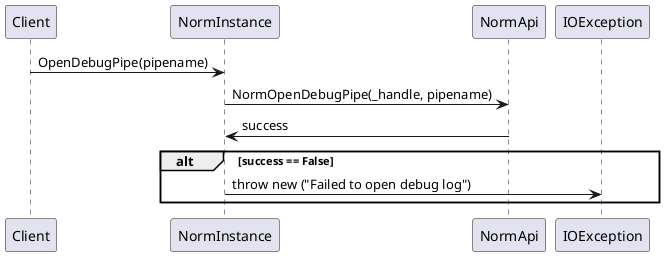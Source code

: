 @startuml
Client -> NormInstance : OpenDebugPipe(pipename)
NormInstance -> NormApi : NormOpenDebugPipe(_handle, pipename)
NormInstance <- NormApi : success
alt success == False
    NormInstance -> IOException : throw new ("Failed to open debug log")
end
@enduml